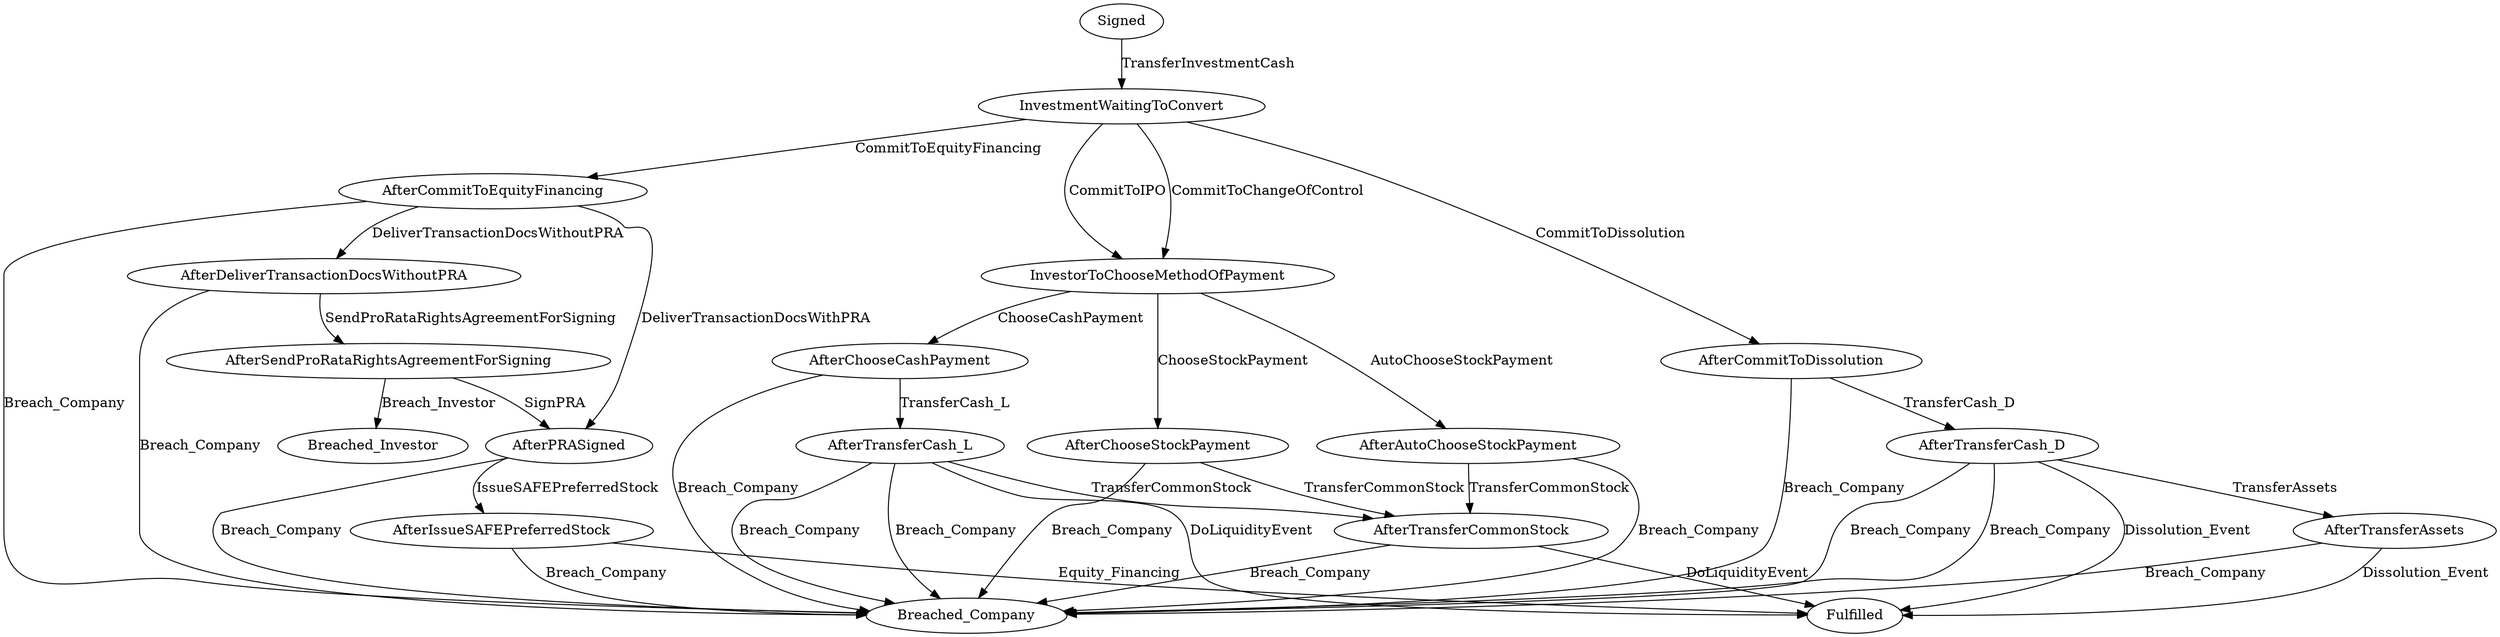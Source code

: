 // THIS IS A GENERATED FILE. DO NOT EDIT.

digraph SAFE {    
    Fulfilled[label=Fufilled];
    Signed[label=Signed];
	InvestmentWaitingToConvert[label=InvestmentWaitingToConvert];
	AfterPRASigned[label=AfterPRASigned];
	InvestorToChooseMethodOfPayment[label=InvestorToChooseMethodOfPayment];
	Fulfilled[label=Fulfilled]
        
    
         
    
    
    
    
    Signed -> InvestmentWaitingToConvert [label=TransferInvestmentCash];
	InvestmentWaitingToConvert -> AfterCommitToEquityFinancing [label=CommitToEquityFinancing];
	InvestmentWaitingToConvert -> InvestorToChooseMethodOfPayment [label=CommitToIPO];
	InvestmentWaitingToConvert -> InvestorToChooseMethodOfPayment [label=CommitToChangeOfControl];
	InvestmentWaitingToConvert -> AfterCommitToDissolution [label=CommitToDissolution];
	AfterCommitToEquityFinancing -> AfterPRASigned [label=DeliverTransactionDocsWithPRA];
	AfterCommitToEquityFinancing -> AfterDeliverTransactionDocsWithoutPRA [label=DeliverTransactionDocsWithoutPRA];
	AfterCommitToEquityFinancing -> Breached_Company [label=Breach_Company];
	AfterDeliverTransactionDocsWithoutPRA -> AfterSendProRataRightsAgreementForSigning [label=SendProRataRightsAgreementForSigning];
	AfterDeliverTransactionDocsWithoutPRA -> Breached_Company [label=Breach_Company];
	AfterSendProRataRightsAgreementForSigning -> AfterPRASigned [label=SignPRA];
	AfterSendProRataRightsAgreementForSigning -> Breached_Investor [label=Breach_Investor];
	AfterPRASigned -> AfterIssueSAFEPreferredStock [label=IssueSAFEPreferredStock];
	AfterPRASigned -> Breached_Company [label=Breach_Company];
	AfterIssueSAFEPreferredStock -> Fulfilled [label=Equity_Financing];
	AfterIssueSAFEPreferredStock -> Breached_Company [label=Breach_Company];
	InvestorToChooseMethodOfPayment -> AfterChooseCashPayment [label=ChooseCashPayment];
	InvestorToChooseMethodOfPayment -> AfterChooseStockPayment [label=ChooseStockPayment];
	InvestorToChooseMethodOfPayment -> AfterAutoChooseStockPayment [label=AutoChooseStockPayment];
	AfterAutoChooseStockPayment -> AfterTransferCommonStock [label=TransferCommonStock];
	AfterAutoChooseStockPayment -> Breached_Company [label=Breach_Company];
	AfterChooseStockPayment -> AfterTransferCommonStock [label=TransferCommonStock];
	AfterChooseStockPayment -> Breached_Company [label=Breach_Company];
	AfterTransferCommonStock -> Fulfilled [label=DoLiquidityEvent];
	AfterTransferCommonStock -> Breached_Company [label=Breach_Company];
	AfterChooseCashPayment -> AfterTransferCash_L [label=TransferCash_L];
	AfterChooseCashPayment -> Breached_Company [label=Breach_Company];
	AfterTransferCash_L -> AfterTransferCommonStock [label=TransferCommonStock];
	AfterTransferCash_L -> Breached_Company [label=Breach_Company];
	AfterTransferCash_L -> Fulfilled [label=DoLiquidityEvent];
	AfterTransferCash_L -> Breached_Company [label=Breach_Company];
	AfterCommitToDissolution -> AfterTransferCash_D [label=TransferCash_D];
	AfterCommitToDissolution -> Breached_Company [label=Breach_Company];
	AfterTransferCash_D -> AfterTransferAssets [label=TransferAssets];
	AfterTransferCash_D -> Breached_Company [label=Breach_Company];
	AfterTransferCash_D -> Fulfilled [label=Dissolution_Event];
	AfterTransferCash_D -> Breached_Company [label=Breach_Company];
	AfterTransferAssets -> Fulfilled [label=Dissolution_Event];
	AfterTransferAssets -> Breached_Company [label=Breach_Company];
	     
    
       
}